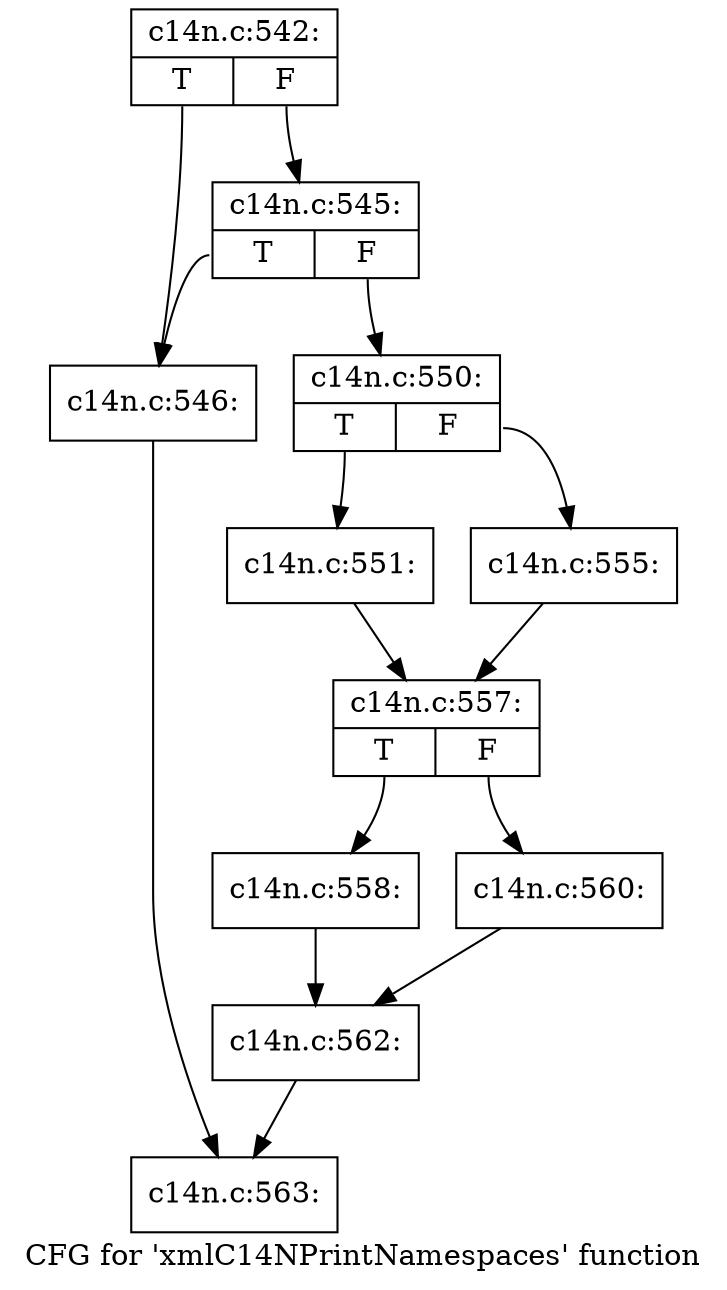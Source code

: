 digraph "CFG for 'xmlC14NPrintNamespaces' function" {
	label="CFG for 'xmlC14NPrintNamespaces' function";

	Node0x55fe83c20510 [shape=record,label="{c14n.c:542:|{<s0>T|<s1>F}}"];
	Node0x55fe83c20510:s0 -> Node0x55fe83c20ee0;
	Node0x55fe83c20510:s1 -> Node0x55fe83c20f80;
	Node0x55fe83c20f80 [shape=record,label="{c14n.c:545:|{<s0>T|<s1>F}}"];
	Node0x55fe83c20f80:s0 -> Node0x55fe83c20ee0;
	Node0x55fe83c20f80:s1 -> Node0x55fe83c20f30;
	Node0x55fe83c20ee0 [shape=record,label="{c14n.c:546:}"];
	Node0x55fe83c20ee0 -> Node0x55fe83c20560;
	Node0x55fe83c20f30 [shape=record,label="{c14n.c:550:|{<s0>T|<s1>F}}"];
	Node0x55fe83c20f30:s0 -> Node0x55fe83c21970;
	Node0x55fe83c20f30:s1 -> Node0x55fe83c21a10;
	Node0x55fe83c21970 [shape=record,label="{c14n.c:551:}"];
	Node0x55fe83c21970 -> Node0x55fe83c219c0;
	Node0x55fe83c21a10 [shape=record,label="{c14n.c:555:}"];
	Node0x55fe83c21a10 -> Node0x55fe83c219c0;
	Node0x55fe83c219c0 [shape=record,label="{c14n.c:557:|{<s0>T|<s1>F}}"];
	Node0x55fe83c219c0:s0 -> Node0x55fe83c22fc0;
	Node0x55fe83c219c0:s1 -> Node0x55fe83c23060;
	Node0x55fe83c22fc0 [shape=record,label="{c14n.c:558:}"];
	Node0x55fe83c22fc0 -> Node0x55fe83c23010;
	Node0x55fe83c23060 [shape=record,label="{c14n.c:560:}"];
	Node0x55fe83c23060 -> Node0x55fe83c23010;
	Node0x55fe83c23010 [shape=record,label="{c14n.c:562:}"];
	Node0x55fe83c23010 -> Node0x55fe83c20560;
	Node0x55fe83c20560 [shape=record,label="{c14n.c:563:}"];
}
